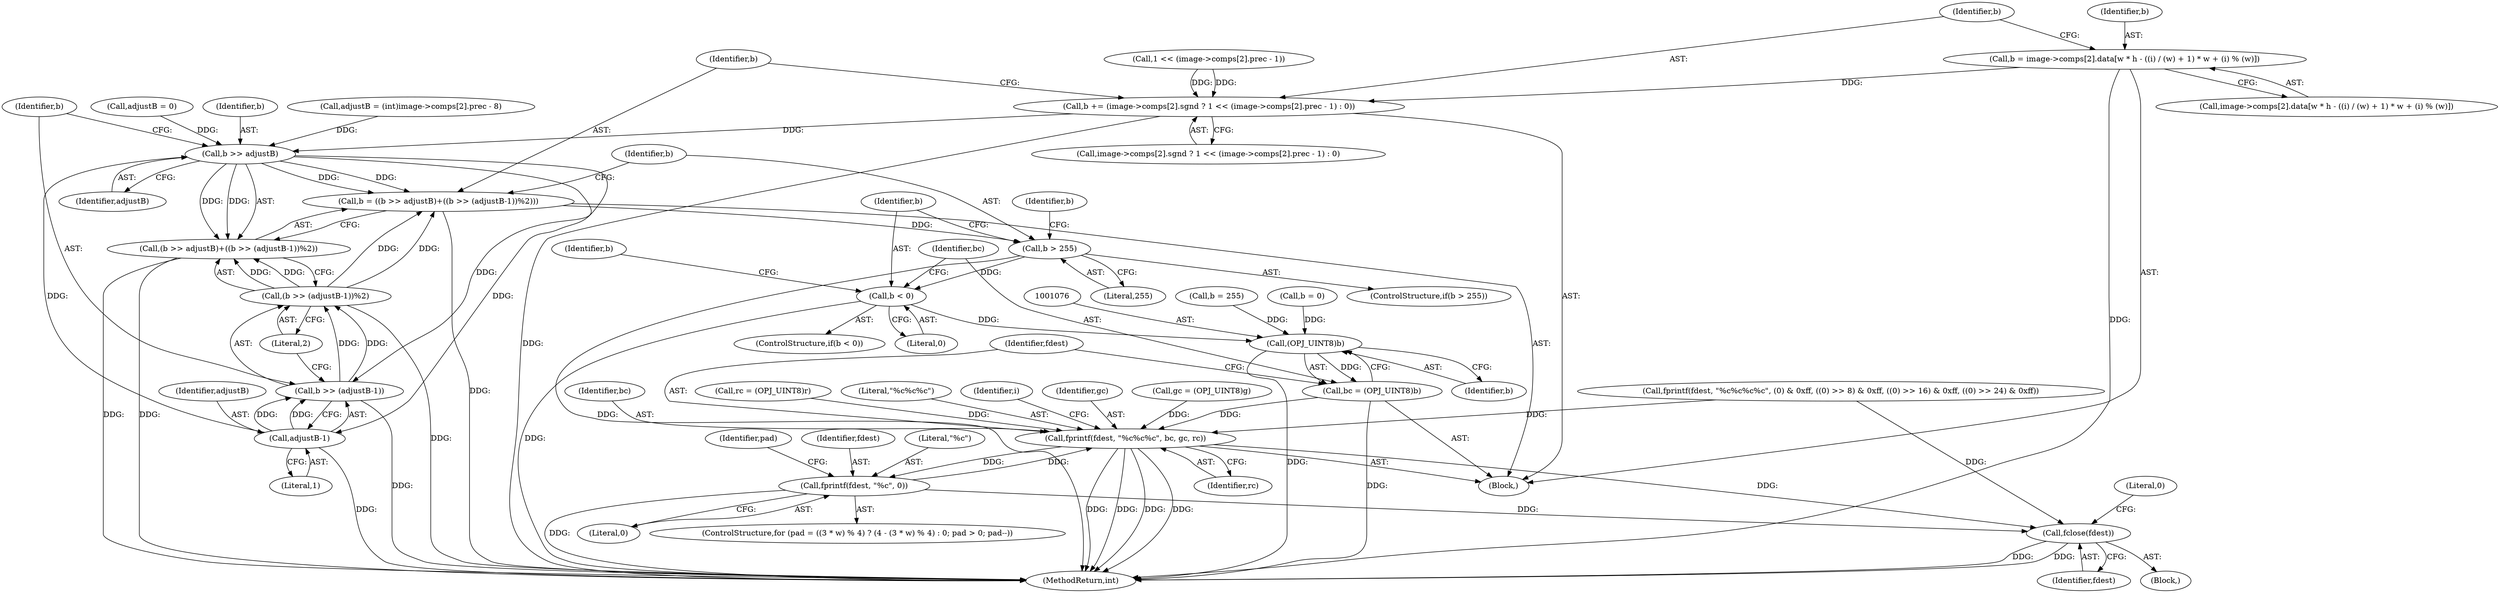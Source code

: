 digraph "0_openjpeg_15f081c89650dccee4aa4ae66f614c3fdb268767_3@pointer" {
"1000997" [label="(Call,b = image->comps[2].data[w * h - ((i) / (w) + 1) * w + (i) % (w)])"];
"1001023" [label="(Call,b += (image->comps[2].sgnd ? 1 << (image->comps[2].prec - 1) : 0))"];
"1001048" [label="(Call,b >> adjustB)"];
"1001045" [label="(Call,b = ((b >> adjustB)+((b >> (adjustB-1))%2)))"];
"1001059" [label="(Call,b > 255)"];
"1001067" [label="(Call,b < 0)"];
"1001075" [label="(Call,(OPJ_UINT8)b)"];
"1001073" [label="(Call,bc = (OPJ_UINT8)b)"];
"1001078" [label="(Call,fprintf(fdest, \"%c%c%c\", bc, gc, rc))"];
"1001115" [label="(Call,fprintf(fdest, \"%c\", 0))"];
"1001119" [label="(Call,fclose(fdest))"];
"1001047" [label="(Call,(b >> adjustB)+((b >> (adjustB-1))%2))"];
"1001052" [label="(Call,b >> (adjustB-1))"];
"1001051" [label="(Call,(b >> (adjustB-1))%2)"];
"1001054" [label="(Call,adjustB-1)"];
"1001078" [label="(Call,fprintf(fdest, \"%c%c%c\", bc, gc, rc))"];
"1001079" [label="(Identifier,fdest)"];
"1001081" [label="(Identifier,bc)"];
"1001742" [label="(Literal,0)"];
"1000828" [label="(Block,)"];
"1001024" [label="(Identifier,b)"];
"1001118" [label="(Literal,0)"];
"1000911" [label="(Call,rc = (OPJ_UINT8)r)"];
"1000685" [label="(Call,fprintf(fdest, \"%c%c%c%c\", (0) & 0xff, ((0) >> 8) & 0xff, ((0) >> 16) & 0xff, ((0) >> 24) & 0xff))"];
"1001114" [label="(Identifier,pad)"];
"1001115" [label="(Call,fprintf(fdest, \"%c\", 0))"];
"1001052" [label="(Call,b >> (adjustB-1))"];
"1001077" [label="(Identifier,b)"];
"1001059" [label="(Call,b > 255)"];
"1001116" [label="(Identifier,fdest)"];
"1001057" [label="(Literal,2)"];
"1001080" [label="(Literal,\"%c%c%c\")"];
"1000814" [label="(Call,adjustB = 0)"];
"1001743" [label="(MethodReturn,int)"];
"1001071" [label="(Identifier,b)"];
"1001088" [label="(Identifier,i)"];
"1001117" [label="(Literal,\"%c\")"];
"1001025" [label="(Call,image->comps[2].sgnd ? 1 << (image->comps[2].prec - 1) : 0)"];
"1001063" [label="(Identifier,b)"];
"1001067" [label="(Call,b < 0)"];
"1001066" [label="(ControlStructure,if(b < 0))"];
"1001073" [label="(Call,bc = (OPJ_UINT8)b)"];
"1001062" [label="(Call,b = 255)"];
"1000253" [label="(Block,)"];
"1001048" [label="(Call,b >> adjustB)"];
"1000999" [label="(Call,image->comps[2].data[w * h - ((i) / (w) + 1) * w + (i) % (w)])"];
"1001056" [label="(Literal,1)"];
"1001069" [label="(Literal,0)"];
"1001055" [label="(Identifier,adjustB)"];
"1001049" [label="(Identifier,b)"];
"1001033" [label="(Call,1 << (image->comps[2].prec - 1))"];
"1001120" [label="(Identifier,fdest)"];
"1000997" [label="(Call,b = image->comps[2].data[w * h - ((i) / (w) + 1) * w + (i) % (w)])"];
"1001075" [label="(Call,(OPJ_UINT8)b)"];
"1001050" [label="(Identifier,adjustB)"];
"1001054" [label="(Call,adjustB-1)"];
"1000998" [label="(Identifier,b)"];
"1001023" [label="(Call,b += (image->comps[2].sgnd ? 1 << (image->comps[2].prec - 1) : 0))"];
"1001070" [label="(Call,b = 0)"];
"1001082" [label="(Identifier,gc)"];
"1001051" [label="(Call,(b >> (adjustB-1))%2)"];
"1001060" [label="(Identifier,b)"];
"1001046" [label="(Identifier,b)"];
"1001119" [label="(Call,fclose(fdest))"];
"1001061" [label="(Literal,255)"];
"1001053" [label="(Identifier,b)"];
"1000791" [label="(Call,adjustB = (int)image->comps[2].prec - 8)"];
"1001058" [label="(ControlStructure,if(b > 255))"];
"1001068" [label="(Identifier,b)"];
"1001083" [label="(Identifier,rc)"];
"1000992" [label="(Call,gc = (OPJ_UINT8)g)"];
"1001093" [label="(ControlStructure,for (pad = ((3 * w) % 4) ? (4 - (3 * w) % 4) : 0; pad > 0; pad--))"];
"1001045" [label="(Call,b = ((b >> adjustB)+((b >> (adjustB-1))%2)))"];
"1001074" [label="(Identifier,bc)"];
"1001047" [label="(Call,(b >> adjustB)+((b >> (adjustB-1))%2))"];
"1000997" -> "1000828"  [label="AST: "];
"1000997" -> "1000999"  [label="CFG: "];
"1000998" -> "1000997"  [label="AST: "];
"1000999" -> "1000997"  [label="AST: "];
"1001024" -> "1000997"  [label="CFG: "];
"1000997" -> "1001743"  [label="DDG: "];
"1000997" -> "1001023"  [label="DDG: "];
"1001023" -> "1000828"  [label="AST: "];
"1001023" -> "1001025"  [label="CFG: "];
"1001024" -> "1001023"  [label="AST: "];
"1001025" -> "1001023"  [label="AST: "];
"1001046" -> "1001023"  [label="CFG: "];
"1001023" -> "1001743"  [label="DDG: "];
"1001033" -> "1001023"  [label="DDG: "];
"1001033" -> "1001023"  [label="DDG: "];
"1001023" -> "1001048"  [label="DDG: "];
"1001048" -> "1001047"  [label="AST: "];
"1001048" -> "1001050"  [label="CFG: "];
"1001049" -> "1001048"  [label="AST: "];
"1001050" -> "1001048"  [label="AST: "];
"1001053" -> "1001048"  [label="CFG: "];
"1001048" -> "1001045"  [label="DDG: "];
"1001048" -> "1001045"  [label="DDG: "];
"1001048" -> "1001047"  [label="DDG: "];
"1001048" -> "1001047"  [label="DDG: "];
"1000791" -> "1001048"  [label="DDG: "];
"1001054" -> "1001048"  [label="DDG: "];
"1000814" -> "1001048"  [label="DDG: "];
"1001048" -> "1001052"  [label="DDG: "];
"1001048" -> "1001054"  [label="DDG: "];
"1001045" -> "1000828"  [label="AST: "];
"1001045" -> "1001047"  [label="CFG: "];
"1001046" -> "1001045"  [label="AST: "];
"1001047" -> "1001045"  [label="AST: "];
"1001060" -> "1001045"  [label="CFG: "];
"1001045" -> "1001743"  [label="DDG: "];
"1001051" -> "1001045"  [label="DDG: "];
"1001051" -> "1001045"  [label="DDG: "];
"1001045" -> "1001059"  [label="DDG: "];
"1001059" -> "1001058"  [label="AST: "];
"1001059" -> "1001061"  [label="CFG: "];
"1001060" -> "1001059"  [label="AST: "];
"1001061" -> "1001059"  [label="AST: "];
"1001063" -> "1001059"  [label="CFG: "];
"1001068" -> "1001059"  [label="CFG: "];
"1001059" -> "1001743"  [label="DDG: "];
"1001059" -> "1001067"  [label="DDG: "];
"1001067" -> "1001066"  [label="AST: "];
"1001067" -> "1001069"  [label="CFG: "];
"1001068" -> "1001067"  [label="AST: "];
"1001069" -> "1001067"  [label="AST: "];
"1001071" -> "1001067"  [label="CFG: "];
"1001074" -> "1001067"  [label="CFG: "];
"1001067" -> "1001743"  [label="DDG: "];
"1001067" -> "1001075"  [label="DDG: "];
"1001075" -> "1001073"  [label="AST: "];
"1001075" -> "1001077"  [label="CFG: "];
"1001076" -> "1001075"  [label="AST: "];
"1001077" -> "1001075"  [label="AST: "];
"1001073" -> "1001075"  [label="CFG: "];
"1001075" -> "1001743"  [label="DDG: "];
"1001075" -> "1001073"  [label="DDG: "];
"1001062" -> "1001075"  [label="DDG: "];
"1001070" -> "1001075"  [label="DDG: "];
"1001073" -> "1000828"  [label="AST: "];
"1001074" -> "1001073"  [label="AST: "];
"1001079" -> "1001073"  [label="CFG: "];
"1001073" -> "1001743"  [label="DDG: "];
"1001073" -> "1001078"  [label="DDG: "];
"1001078" -> "1000828"  [label="AST: "];
"1001078" -> "1001083"  [label="CFG: "];
"1001079" -> "1001078"  [label="AST: "];
"1001080" -> "1001078"  [label="AST: "];
"1001081" -> "1001078"  [label="AST: "];
"1001082" -> "1001078"  [label="AST: "];
"1001083" -> "1001078"  [label="AST: "];
"1001088" -> "1001078"  [label="CFG: "];
"1001078" -> "1001743"  [label="DDG: "];
"1001078" -> "1001743"  [label="DDG: "];
"1001078" -> "1001743"  [label="DDG: "];
"1001078" -> "1001743"  [label="DDG: "];
"1001115" -> "1001078"  [label="DDG: "];
"1000685" -> "1001078"  [label="DDG: "];
"1000992" -> "1001078"  [label="DDG: "];
"1000911" -> "1001078"  [label="DDG: "];
"1001078" -> "1001115"  [label="DDG: "];
"1001078" -> "1001119"  [label="DDG: "];
"1001115" -> "1001093"  [label="AST: "];
"1001115" -> "1001118"  [label="CFG: "];
"1001116" -> "1001115"  [label="AST: "];
"1001117" -> "1001115"  [label="AST: "];
"1001118" -> "1001115"  [label="AST: "];
"1001114" -> "1001115"  [label="CFG: "];
"1001115" -> "1001743"  [label="DDG: "];
"1001115" -> "1001119"  [label="DDG: "];
"1001119" -> "1000253"  [label="AST: "];
"1001119" -> "1001120"  [label="CFG: "];
"1001120" -> "1001119"  [label="AST: "];
"1001742" -> "1001119"  [label="CFG: "];
"1001119" -> "1001743"  [label="DDG: "];
"1001119" -> "1001743"  [label="DDG: "];
"1000685" -> "1001119"  [label="DDG: "];
"1001047" -> "1001051"  [label="CFG: "];
"1001051" -> "1001047"  [label="AST: "];
"1001047" -> "1001743"  [label="DDG: "];
"1001047" -> "1001743"  [label="DDG: "];
"1001051" -> "1001047"  [label="DDG: "];
"1001051" -> "1001047"  [label="DDG: "];
"1001052" -> "1001051"  [label="AST: "];
"1001052" -> "1001054"  [label="CFG: "];
"1001053" -> "1001052"  [label="AST: "];
"1001054" -> "1001052"  [label="AST: "];
"1001057" -> "1001052"  [label="CFG: "];
"1001052" -> "1001743"  [label="DDG: "];
"1001052" -> "1001051"  [label="DDG: "];
"1001052" -> "1001051"  [label="DDG: "];
"1001054" -> "1001052"  [label="DDG: "];
"1001054" -> "1001052"  [label="DDG: "];
"1001051" -> "1001057"  [label="CFG: "];
"1001057" -> "1001051"  [label="AST: "];
"1001051" -> "1001743"  [label="DDG: "];
"1001054" -> "1001056"  [label="CFG: "];
"1001055" -> "1001054"  [label="AST: "];
"1001056" -> "1001054"  [label="AST: "];
"1001054" -> "1001743"  [label="DDG: "];
}

